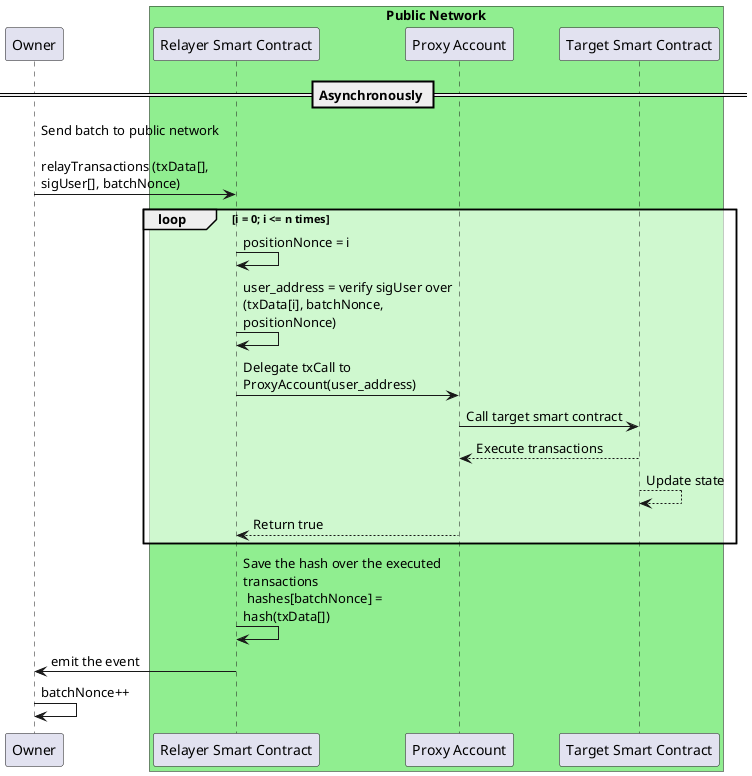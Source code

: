 @startuml async
skinparam maxMessageSize 220
skinparam SequenceGroupBodyBackgroundColor #FFFFFF90

participant Owner

' box "Local Network" #LightGray
' participant "Target Smart Contract" as LocalBlockchain
' end box


box "Public Network" #LightGreen
participant "Relayer Smart Contract" as PublicRelayer
participant "Proxy Account" as PublicProxy
participant "Target Smart Contract" as PublicTarget
end box


== Asynchronously ==
box Asynchronously

Owner -> PublicRelayer : Send batch to public network \n\nrelayTransactions (txData[], sigUser[], batchNonce)

loop i = 0; i <= n times
  PublicRelayer -> PublicRelayer: positionNonce = i
  PublicRelayer -> PublicRelayer: user_address = verify sigUser over (txData[i], batchNonce, positionNonce)
  PublicRelayer -> PublicProxy : Delegate txCall to ProxyAccount(user_address)
  PublicProxy -> PublicTarget : Call target smart contract
  PublicTarget --> PublicProxy : Execute transactions
  PublicTarget --> PublicTarget : Update state
  PublicProxy --> PublicRelayer : Return true
end

PublicRelayer -> PublicRelayer: Save the hash over the executed transactions \n hashes[batchNonce] = hash(txData[])
PublicRelayer -> Owner: emit the event
Owner -> Owner : batchNonce++
end box

@enduml